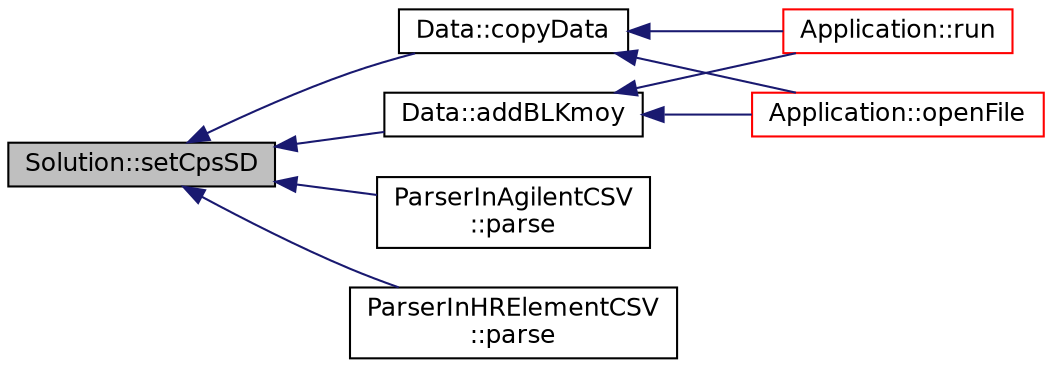 digraph "Solution::setCpsSD"
{
 // INTERACTIVE_SVG=YES
  edge [fontname="Helvetica",fontsize="12",labelfontname="Helvetica",labelfontsize="12"];
  node [fontname="Helvetica",fontsize="12",shape=record];
  rankdir="LR";
  Node1 [label="Solution::setCpsSD",height=0.2,width=0.4,color="black", fillcolor="grey75", style="filled" fontcolor="black"];
  Node1 -> Node2 [dir="back",color="midnightblue",fontsize="12",style="solid",fontname="Helvetica"];
  Node2 [label="Data::copyData",height=0.2,width=0.4,color="black", fillcolor="white", style="filled",URL="$a00002.html#a6fc1d983c7fa16eebd0d0b12cb505a30",tooltip="Copies data contain from the given parameter. "];
  Node2 -> Node3 [dir="back",color="midnightblue",fontsize="12",style="solid",fontname="Helvetica"];
  Node3 [label="Application::run",height=0.2,width=0.4,color="red", fillcolor="white", style="filled",URL="$a00001.html#a68965449404743bf1add056784d6cf81",tooltip="Slot of clicking on proceed button. "];
  Node2 -> Node4 [dir="back",color="midnightblue",fontsize="12",style="solid",fontname="Helvetica"];
  Node4 [label="Application::openFile",height=0.2,width=0.4,color="red", fillcolor="white", style="filled",URL="$a00001.html#ab7f9356b1eaa23c179500675d92a49d5",tooltip="Slot of clicking on open data file button. "];
  Node1 -> Node5 [dir="back",color="midnightblue",fontsize="12",style="solid",fontname="Helvetica"];
  Node5 [label="Data::addBLKmoy",height=0.2,width=0.4,color="black", fillcolor="white", style="filled",URL="$a00002.html#a6ff99fcec4f0387958fff773969de591",tooltip="Adds a calculated Blank Solution. "];
  Node5 -> Node3 [dir="back",color="midnightblue",fontsize="12",style="solid",fontname="Helvetica"];
  Node5 -> Node4 [dir="back",color="midnightblue",fontsize="12",style="solid",fontname="Helvetica"];
  Node1 -> Node6 [dir="back",color="midnightblue",fontsize="12",style="solid",fontname="Helvetica"];
  Node6 [label="ParserInAgilentCSV\l::parse",height=0.2,width=0.4,color="black", fillcolor="white", style="filled",URL="$a00007.html#a1588c3bd39bda3db375258536a8b1a39",tooltip="Parsing Function. "];
  Node1 -> Node7 [dir="back",color="midnightblue",fontsize="12",style="solid",fontname="Helvetica"];
  Node7 [label="ParserInHRElementCSV\l::parse",height=0.2,width=0.4,color="black", fillcolor="white", style="filled",URL="$a00008.html#afe0bbb03f0c526684ac059c7007a5ede",tooltip="Parsing Function. "];
}
